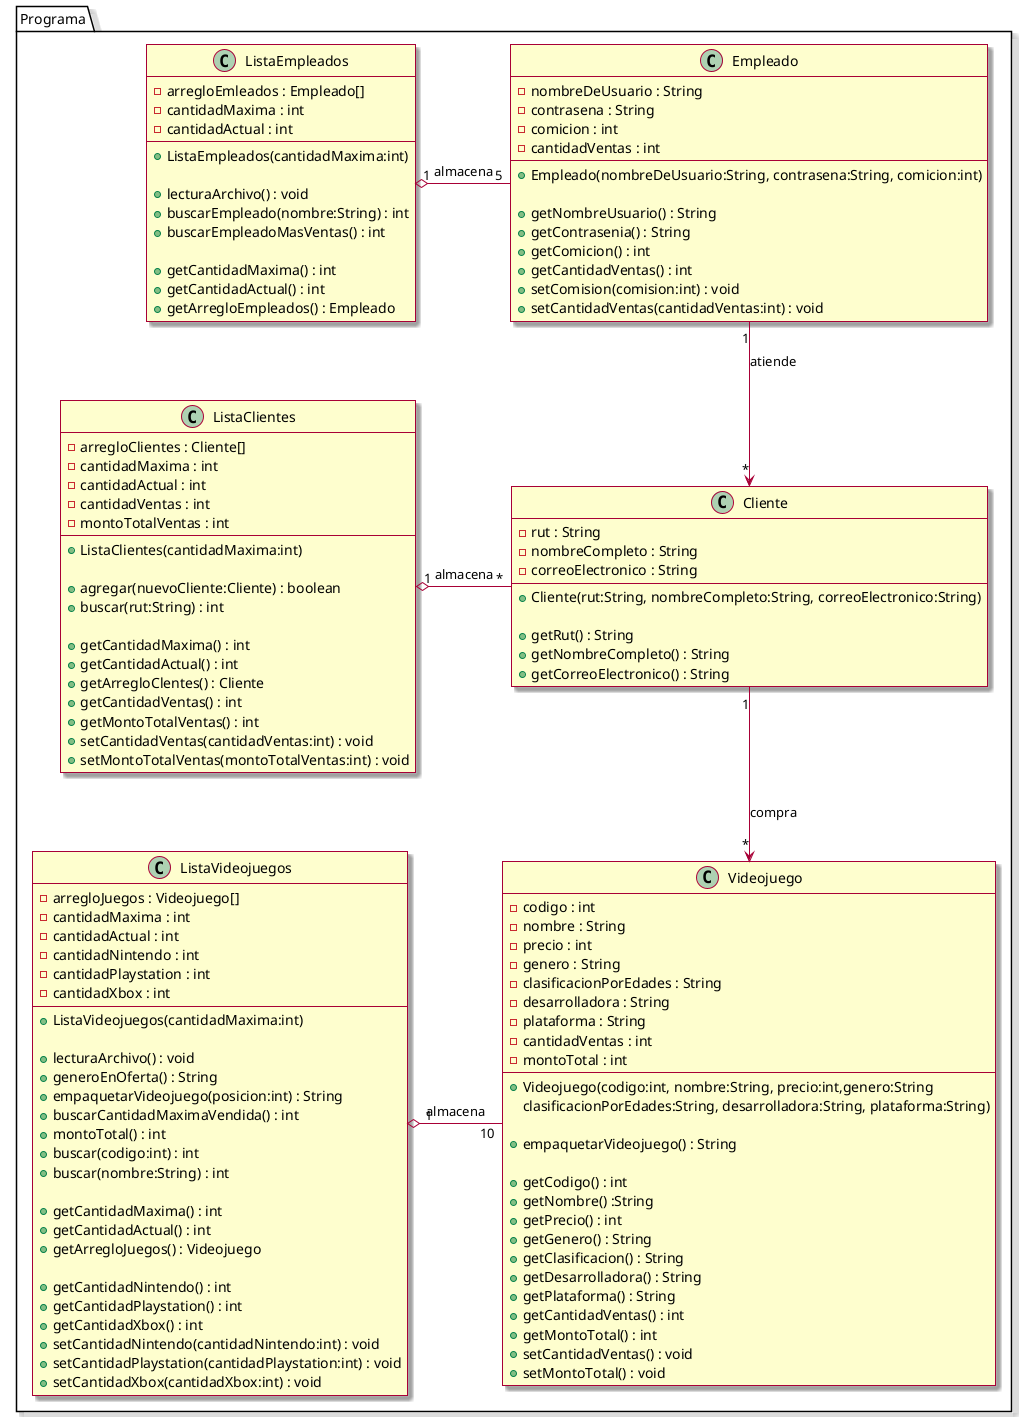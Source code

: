 @startuml
'https://plantuml.com/class-diagram

skin rose



package Programa {

    'Clases

    class Videojuego{

        - codigo : int
        - nombre : String
        - precio : int
        - genero : String
        - clasificacionPorEdades : String
        - desarrolladora : String
        - plataforma : String
        - cantidadVentas : int
        - montoTotal : int

        + Videojuego(codigo:int, nombre:String, precio:int,genero:String
        clasificacionPorEdades:String, desarrolladora:String, plataforma:String)

        + empaquetarVideojuego() : String

        + getCodigo() : int
        + getNombre() :String
        + getPrecio() : int
        + getGenero() : String
        + getClasificacion() : String
        + getDesarrolladora() : String
        + getPlataforma() : String
        + getCantidadVentas() : int
        + getMontoTotal() : int
        + setCantidadVentas() : void
        + setMontoTotal() : void

    }

    class ListaVideojuegos{

        - arregloJuegos : Videojuego[]
        - cantidadMaxima : int
        - cantidadActual : int
        - cantidadNintendo : int
        - cantidadPlaystation : int
        - cantidadXbox : int

        + ListaVideojuegos(cantidadMaxima:int)

        + lecturaArchivo() : void
        + generoEnOferta() : String
        + empaquetarVideojuego(posicion:int) : String
        + buscarCantidadMaximaVendida() : int
        + montoTotal() : int
        + buscar(codigo:int) : int
        + buscar(nombre:String) : int

        + getCantidadMaxima() : int
        + getCantidadActual() : int
        + getArregloJuegos() : Videojuego

        + getCantidadNintendo() : int
        + getCantidadPlaystation() : int
        + getCantidadXbox() : int
        + setCantidadNintendo(cantidadNintendo:int) : void
        + setCantidadPlaystation(cantidadPlaystation:int) : void
        + setCantidadXbox(cantidadXbox:int) : void

    }

    class Empleado{
        - nombreDeUsuario : String
        - contrasena : String
        - comicion : int
        - cantidadVentas : int

        + Empleado(nombreDeUsuario:String, contrasena:String, comicion:int)

        + getNombreUsuario() : String
        + getContrasenia() : String
        + getComicion() : int
        + getCantidadVentas() : int
        + setComision(comision:int) : void
        + setCantidadVentas(cantidadVentas:int) : void

    }

    class ListaEmpleados{

        - arregloEmleados : Empleado[]
        - cantidadMaxima : int
        - cantidadActual : int

        + ListaEmpleados(cantidadMaxima:int)

        + lecturaArchivo() : void
        + buscarEmpleado(nombre:String) : int
        + buscarEmpleadoMasVentas() : int

        + getCantidadMaxima() : int
        + getCantidadActual() : int
        + getArregloEmpleados() : Empleado

    }

    class Cliente{

        - rut : String
        - nombreCompleto : String
        - correoElectronico : String

        + Cliente(rut:String, nombreCompleto:String, correoElectronico:String)

        + getRut() : String
        + getNombreCompleto() : String
        + getCorreoElectronico() : String

    }

    class ListaClientes{

        - arregloClientes : Cliente[]
        - cantidadMaxima : int
        - cantidadActual : int
        - cantidadVentas : int
        - montoTotalVentas : int

        + ListaClientes(cantidadMaxima:int)

        + agregar(nuevoCliente:Cliente) : boolean
        + buscar(rut:String) : int

        + getCantidadMaxima() : int
        + getCantidadActual() : int
        + getArregloClentes() : Cliente
        + getCantidadVentas() : int
        + getMontoTotalVentas() : int
        + setCantidadVentas(cantidadVentas:int) : void
        + setMontoTotalVentas(montoTotalVentas:int) : void

    }


}


'Relaciones

ListaVideojuegos "   1" o--right-- " 10" Videojuego : almacena
ListaEmpleados "1" o--right-- "5" Empleado : almacena
ListaClientes "1" o-right- "*" Cliente : almacena

Empleado "1" --> "*" Cliente : atiende
Cliente "1" --> "*" Videojuego : compra


@enduml
